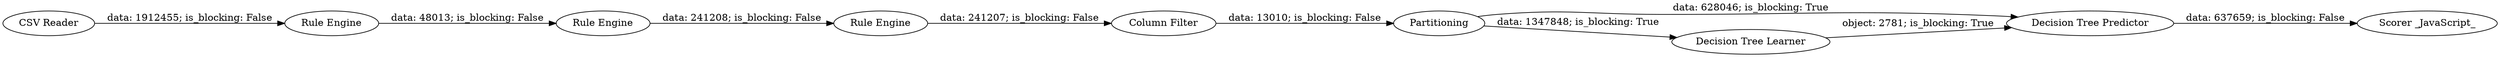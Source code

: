 digraph {
	"-6107095352024513964_37" [label="CSV Reader"]
	"-6107095352024513964_31" [label="Column Filter"]
	"-6107095352024513964_30" [label="Rule Engine"]
	"-3703571188076086087_33" [label="Decision Tree Predictor"]
	"-3703571188076086087_29" [label=Partitioning]
	"-6107095352024513964_35" [label="Rule Engine"]
	"-6107095352024513964_36" [label="Rule Engine"]
	"-3703571188076086087_32" [label="Decision Tree Learner"]
	"-3703571188076086087_34" [label="Scorer _JavaScript_"]
	"-6107095352024513964_35" -> "-6107095352024513964_36" [label="data: 241208; is_blocking: False"]
	"-3703571188076086087_33" -> "-3703571188076086087_34" [label="data: 637659; is_blocking: False"]
	"-3703571188076086087_29" -> "-3703571188076086087_33" [label="data: 628046; is_blocking: True"]
	"-6107095352024513964_31" -> "-3703571188076086087_29" [label="data: 13010; is_blocking: False"]
	"-3703571188076086087_29" -> "-3703571188076086087_32" [label="data: 1347848; is_blocking: True"]
	"-6107095352024513964_30" -> "-6107095352024513964_35" [label="data: 48013; is_blocking: False"]
	"-6107095352024513964_37" -> "-6107095352024513964_30" [label="data: 1912455; is_blocking: False"]
	"-3703571188076086087_32" -> "-3703571188076086087_33" [label="object: 2781; is_blocking: True"]
	"-6107095352024513964_36" -> "-6107095352024513964_31" [label="data: 241207; is_blocking: False"]
	rankdir=LR
}
